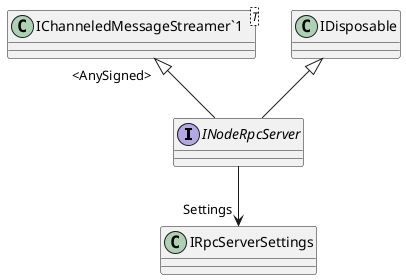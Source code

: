 @startuml
interface INodeRpcServer {
}
class "IChanneledMessageStreamer`1"<T> {
}
"IChanneledMessageStreamer`1" "<AnySigned>" <|-- INodeRpcServer
IDisposable <|-- INodeRpcServer
INodeRpcServer --> "Settings" IRpcServerSettings
@enduml
